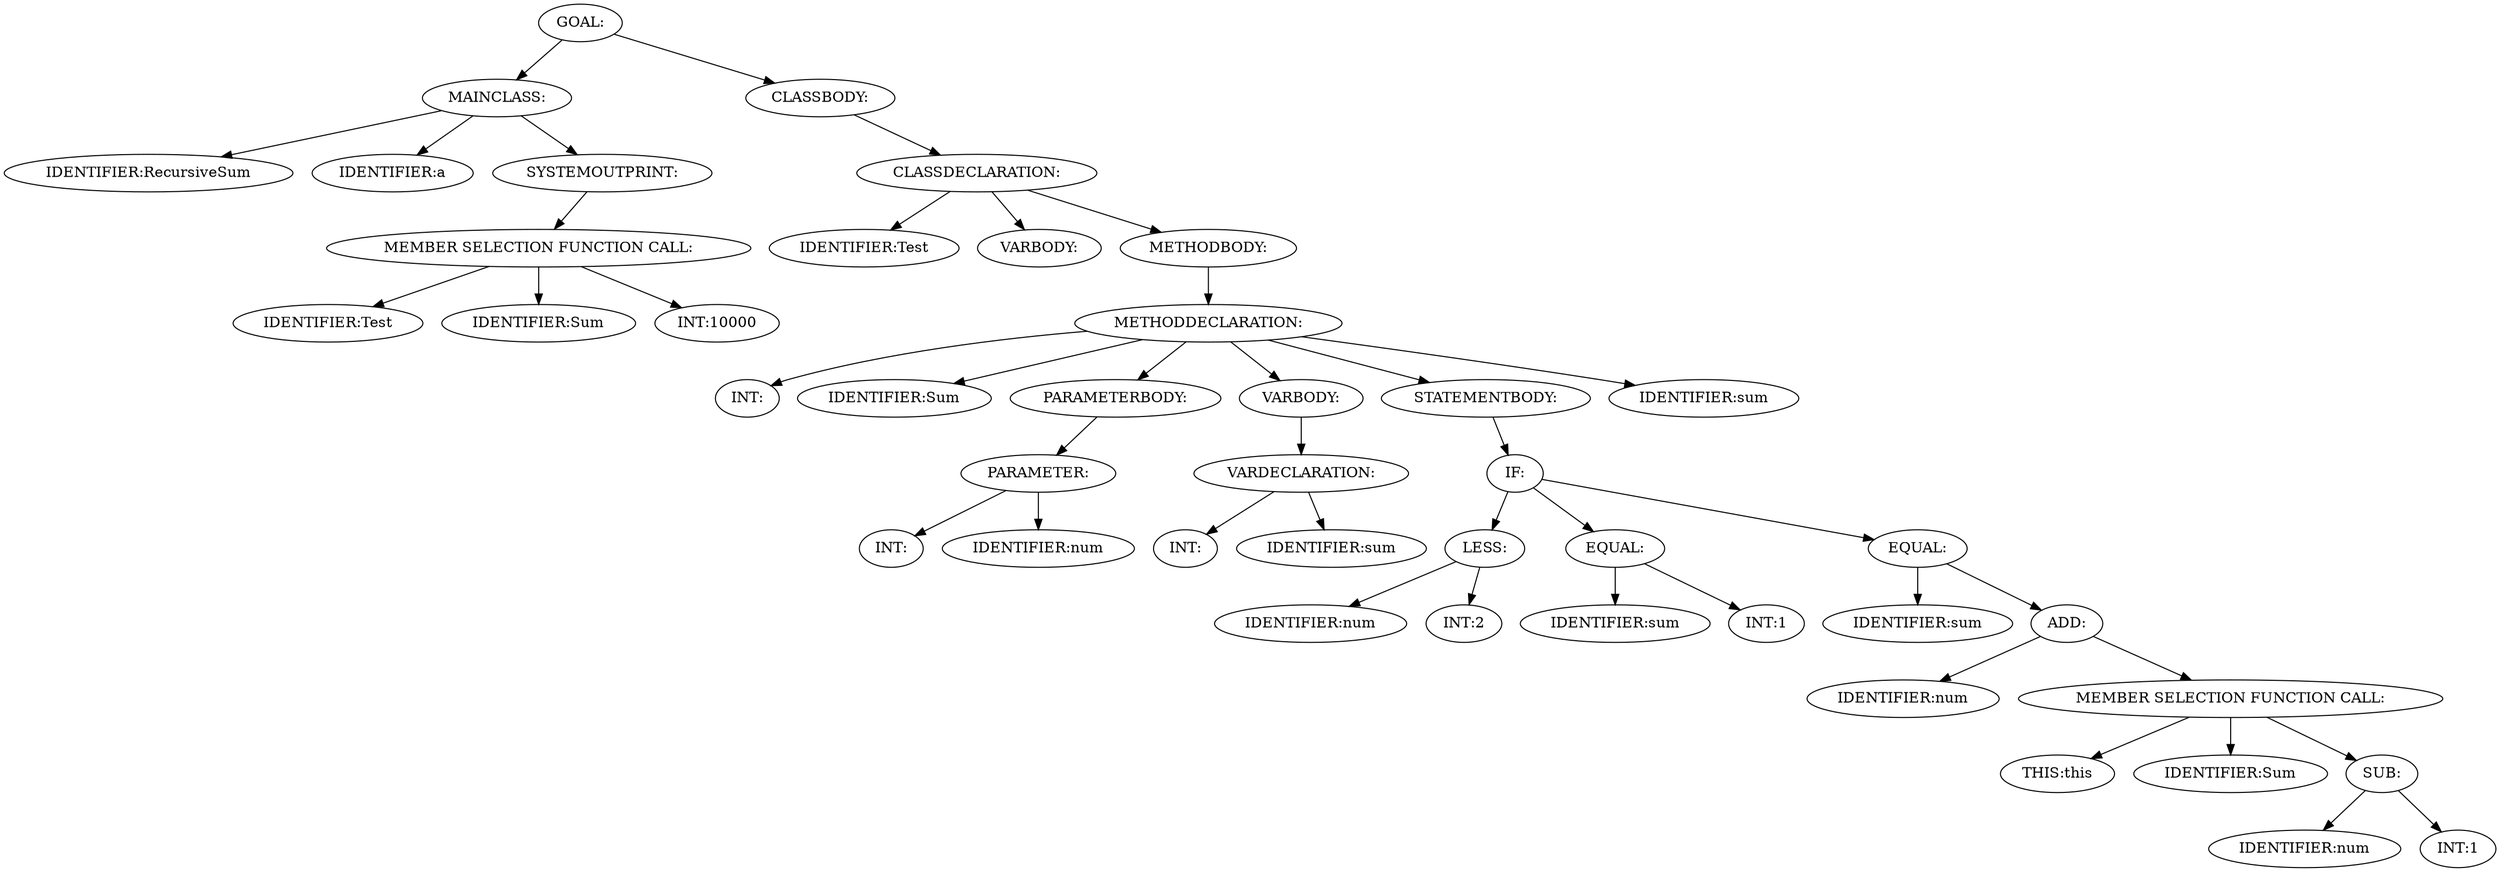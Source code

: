 digraph {
n0 [label="GOAL:"];
n1 [label="MAINCLASS:"];
n2 [label="IDENTIFIER:RecursiveSum"];
n1 -> n2
n3 [label="IDENTIFIER:a"];
n1 -> n3
n4 [label="SYSTEMOUTPRINT:"];
n5 [label="MEMBER SELECTION FUNCTION CALL:"];
n6 [label="IDENTIFIER:Test"];
n5 -> n6
n7 [label="IDENTIFIER:Sum"];
n5 -> n7
n8 [label="INT:10000"];
n5 -> n8
n4 -> n5
n1 -> n4
n0 -> n1
n9 [label="CLASSBODY:"];
n10 [label="CLASSDECLARATION:"];
n11 [label="IDENTIFIER:Test"];
n10 -> n11
n12 [label="VARBODY:"];
n10 -> n12
n13 [label="METHODBODY:"];
n14 [label="METHODDECLARATION:"];
n15 [label="INT:"];
n14 -> n15
n16 [label="IDENTIFIER:Sum"];
n14 -> n16
n17 [label="PARAMETERBODY:"];
n18 [label="PARAMETER:"];
n19 [label="INT:"];
n18 -> n19
n20 [label="IDENTIFIER:num"];
n18 -> n20
n17 -> n18
n14 -> n17
n21 [label="VARBODY:"];
n22 [label="VARDECLARATION:"];
n23 [label="INT:"];
n22 -> n23
n24 [label="IDENTIFIER:sum"];
n22 -> n24
n21 -> n22
n14 -> n21
n25 [label="STATEMENTBODY:"];
n26 [label="IF:"];
n27 [label="LESS:"];
n28 [label="IDENTIFIER:num"];
n27 -> n28
n29 [label="INT:2"];
n27 -> n29
n26 -> n27
n30 [label="EQUAL:"];
n31 [label="IDENTIFIER:sum"];
n30 -> n31
n32 [label="INT:1"];
n30 -> n32
n26 -> n30
n33 [label="EQUAL:"];
n34 [label="IDENTIFIER:sum"];
n33 -> n34
n35 [label="ADD:"];
n36 [label="IDENTIFIER:num"];
n35 -> n36
n37 [label="MEMBER SELECTION FUNCTION CALL:"];
n38 [label="THIS:this"];
n37 -> n38
n39 [label="IDENTIFIER:Sum"];
n37 -> n39
n40 [label="SUB:"];
n41 [label="IDENTIFIER:num"];
n40 -> n41
n42 [label="INT:1"];
n40 -> n42
n37 -> n40
n35 -> n37
n33 -> n35
n26 -> n33
n25 -> n26
n14 -> n25
n43 [label="IDENTIFIER:sum"];
n14 -> n43
n13 -> n14
n10 -> n13
n9 -> n10
n0 -> n9
}
